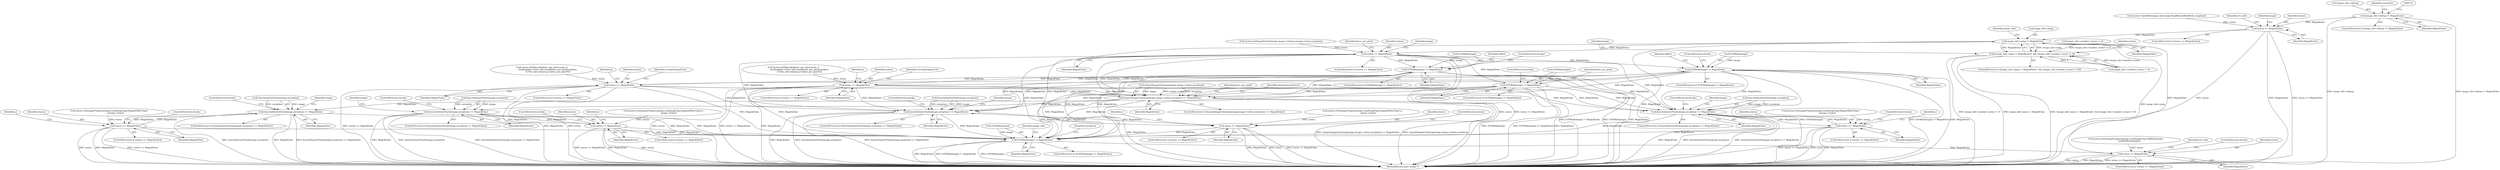 digraph "0_ImageMagick_7afcf9f71043df15508e46f079387bd4689a738d@pointer" {
"1000146" [label="(Call,image_info->debug != MagickFalse)"];
"1000185" [label="(Call,status == MagickFalse)"];
"1000467" [label="(Call,image_info->ping != MagickFalse)"];
"1000466" [label="(Call,(image_info->ping != MagickFalse)  && (image_info->number_scenes != 0))"];
"1000504" [label="(Call,status == MagickFalse)"];
"1000657" [label="(Call,EOFBlob(image) != MagickFalse)"];
"1001498" [label="(Call,SyncAuthenticPixels(image,exception) == MagickFalse)"];
"1001525" [label="(Call,status == MagickFalse)"];
"1001929" [label="(Call,EOFBlob(image) != MagickFalse)"];
"1002010" [label="(Call,status == MagickFalse)"];
"1001641" [label="(Call,SyncAuthenticPixels(image,exception) == MagickFalse)"];
"1001668" [label="(Call,status == MagickFalse)"];
"1001675" [label="(Call,AcquireImageColormap(image,image->colors,exception) == MagickFalse)"];
"1001780" [label="(Call,SyncAuthenticPixels(image,exception) == MagickFalse)"];
"1001807" [label="(Call,status == MagickFalse)"];
"1001888" [label="(Call,SyncAuthenticPixels(image,exception) == MagickFalse)"];
"1001915" [label="(Call,status == MagickFalse)"];
"1001074" [label="(Call,EOFBlob(image) != MagickFalse)"];
"1001121" [label="(Call,status == MagickFalse)"];
"1001225" [label="(Call,EOFBlob(image) != MagickFalse)"];
"1001272" [label="(Call,status == MagickFalse)"];
"1001073" [label="(ControlStructure,if (EOFBlob(image) != MagickFalse))"];
"1000177" [label="(Call,status=OpenBlob(image_info,image,ReadBinaryBlobMode,exception))"];
"1001669" [label="(Identifier,status)"];
"1001932" [label="(Identifier,MagickFalse)"];
"1000660" [label="(Identifier,MagickFalse)"];
"1001243" [label="(Call,status=SGIDecode(bytes_per_pixel,(ssize_t)\n                  (runlength[y+z*iris_info.rows]/bytes_per_pixel),packets,\n                  1L*iris_info.columns,p+bytes_per_pixel*z))"];
"1000147" [label="(Call,image_info->debug)"];
"1001092" [label="(Call,status=SGIDecode(bytes_per_pixel,(ssize_t)\n                  (runlength[y+z*iris_info.rows]/bytes_per_pixel),packets,\n                  1L*iris_info.columns,p+bytes_per_pixel*z))"];
"1001914" [label="(ControlStructure,if (status == MagickFalse))"];
"1001897" [label="(Identifier,image)"];
"1001640" [label="(ControlStructure,if (SyncAuthenticPixels(image,exception) == MagickFalse))"];
"1001128" [label="(Identifier,p)"];
"1001231" [label="(Identifier,offset)"];
"1001645" [label="(Identifier,MagickFalse)"];
"1000199" [label="(Identifier,iris_info)"];
"1001670" [label="(Identifier,MagickFalse)"];
"1000661" [label="(ControlStructure,break;)"];
"1001807" [label="(Call,status == MagickFalse)"];
"1001122" [label="(Identifier,status)"];
"1001172" [label="(Identifier,z)"];
"1000472" [label="(Call,image_info->number_scenes != 0)"];
"1001503" [label="(ControlStructure,break;)"];
"1001684" [label="(Identifier,ResourceLimitError)"];
"1001795" [label="(Call,status=SetImageProgress(image,LoadImageTag,(MagickOffsetType)\n                    y,image->rows))"];
"1001779" [label="(ControlStructure,if (SyncAuthenticPixels(image,exception) == MagickFalse))"];
"1001888" [label="(Call,SyncAuthenticPixels(image,exception) == MagickFalse)"];
"1001887" [label="(ControlStructure,if (SyncAuthenticPixels(image,exception) == MagickFalse))"];
"1001671" [label="(ControlStructure,break;)"];
"1001497" [label="(ControlStructure,if (SyncAuthenticPixels(image,exception) == MagickFalse))"];
"1002012" [label="(Identifier,MagickFalse)"];
"1000146" [label="(Call,image_info->debug != MagickFalse)"];
"1000465" [label="(ControlStructure,if ((image_info->ping != MagickFalse)  && (image_info->number_scenes != 0)))"];
"1001274" [label="(Identifier,MagickFalse)"];
"1000505" [label="(Identifier,status)"];
"1002011" [label="(Identifier,status)"];
"1001125" [label="(Identifier,CorruptImageError)"];
"1000474" [label="(Identifier,image_info)"];
"1001810" [label="(ControlStructure,break;)"];
"1002000" [label="(Call,status=SetImageProgress(image,LoadImagesTag,TellBlob(image),\n          GetBlobSize(image)))"];
"1000509" [label="(Identifier,image)"];
"1000466" [label="(Call,(image_info->ping != MagickFalse)  && (image_info->number_scenes != 0))"];
"1001273" [label="(Identifier,status)"];
"1001668" [label="(Call,status == MagickFalse)"];
"1001930" [label="(Call,EOFBlob(image))"];
"1001077" [label="(Identifier,MagickFalse)"];
"1001928" [label="(ControlStructure,if (EOFBlob(image) != MagickFalse))"];
"1000190" [label="(Identifier,image)"];
"1001806" [label="(ControlStructure,if (status == MagickFalse))"];
"1001526" [label="(Identifier,status)"];
"1000162" [label="(Identifier,exception)"];
"1001507" [label="(Identifier,image)"];
"1001917" [label="(Identifier,MagickFalse)"];
"1001527" [label="(Identifier,MagickFalse)"];
"1001121" [label="(Call,status == MagickFalse)"];
"1001789" [label="(Identifier,image)"];
"1001525" [label="(Call,status == MagickFalse)"];
"1001225" [label="(Call,EOFBlob(image) != MagickFalse)"];
"1000184" [label="(ControlStructure,if (status == MagickFalse))"];
"1001542" [label="(Identifier,y)"];
"1001676" [label="(Call,AcquireImageColormap(image,image->colors,exception))"];
"1001780" [label="(Call,SyncAuthenticPixels(image,exception) == MagickFalse)"];
"1000504" [label="(Call,status == MagickFalse)"];
"1001641" [label="(Call,SyncAuthenticPixels(image,exception) == MagickFalse)"];
"1001228" [label="(Identifier,MagickFalse)"];
"1001646" [label="(ControlStructure,break;)"];
"1001892" [label="(Identifier,MagickFalse)"];
"1001903" [label="(Call,status=SetImageProgress(image,LoadImageTag,(MagickOffsetType) y,\n                image->rows))"];
"1000658" [label="(Call,EOFBlob(image))"];
"1001918" [label="(ControlStructure,break;)"];
"1000493" [label="(Identifier,status)"];
"1001276" [label="(Identifier,CorruptImageError)"];
"1001675" [label="(Call,AcquireImageColormap(image,image->colors,exception) == MagickFalse)"];
"1000480" [label="(Identifier,image)"];
"1002016" [label="(Identifier,iris_info)"];
"1002026" [label="(MethodReturn,static Image *)"];
"1001809" [label="(Identifier,MagickFalse)"];
"1001513" [label="(Call,status=SetImageProgress(image,LoadImageTag,(MagickOffsetType)\n                    y,image->rows))"];
"1001893" [label="(ControlStructure,break;)"];
"1000657" [label="(Call,EOFBlob(image) != MagickFalse)"];
"1000186" [label="(Identifier,status)"];
"1001528" [label="(ControlStructure,break;)"];
"1001915" [label="(Call,status == MagickFalse)"];
"1001080" [label="(Identifier,offset)"];
"1000664" [label="(Identifier,bytes_per_pixel)"];
"1000656" [label="(ControlStructure,if (EOFBlob(image) != MagickFalse))"];
"1001361" [label="(Identifier,y)"];
"1002009" [label="(ControlStructure,if (status == MagickFalse))"];
"1001123" [label="(Identifier,MagickFalse)"];
"1000492" [label="(Call,status=SetImageExtent(image,image->columns,image->rows,exception))"];
"1000511" [label="(Identifier,bytes_per_pixel)"];
"1001916" [label="(Identifier,status)"];
"1000185" [label="(Call,status == MagickFalse)"];
"1001656" [label="(Call,status=SetImageProgress(image,LoadImageTag,(MagickOffsetType) y,\n                  image->rows))"];
"1001667" [label="(ControlStructure,if (status == MagickFalse))"];
"1001943" [label="(Call,image_info->number_scenes != 0)"];
"1001502" [label="(Identifier,MagickFalse)"];
"1001785" [label="(ControlStructure,break;)"];
"1001784" [label="(Identifier,MagickFalse)"];
"1001229" [label="(ControlStructure,break;)"];
"1001889" [label="(Call,SyncAuthenticPixels(image,exception))"];
"1001682" [label="(Identifier,MagickFalse)"];
"1001703" [label="(Identifier,y)"];
"1001078" [label="(ControlStructure,break;)"];
"1001642" [label="(Call,SyncAuthenticPixels(image,exception))"];
"1002013" [label="(ControlStructure,break;)"];
"1001224" [label="(ControlStructure,if (EOFBlob(image) != MagickFalse))"];
"1001272" [label="(Call,status == MagickFalse)"];
"1000145" [label="(ControlStructure,if (image_info->debug != MagickFalse))"];
"1001674" [label="(ControlStructure,if (AcquireImageColormap(image,image->colors,exception) == MagickFalse))"];
"1001226" [label="(Call,EOFBlob(image))"];
"1000187" [label="(Identifier,MagickFalse)"];
"1000471" [label="(Identifier,MagickFalse)"];
"1001075" [label="(Call,EOFBlob(image))"];
"1000468" [label="(Call,image_info->ping)"];
"1001498" [label="(Call,SyncAuthenticPixels(image,exception) == MagickFalse)"];
"1001120" [label="(ControlStructure,if (status == MagickFalse))"];
"1000150" [label="(Identifier,MagickFalse)"];
"1000503" [label="(ControlStructure,if (status == MagickFalse))"];
"1001929" [label="(Call,EOFBlob(image) != MagickFalse)"];
"1000506" [label="(Identifier,MagickFalse)"];
"1001271" [label="(ControlStructure,if (status == MagickFalse))"];
"1001688" [label="(Identifier,bytes_per_pixel)"];
"1001945" [label="(Identifier,image_info)"];
"1001935" [label="(Identifier,exception)"];
"1001074" [label="(Call,EOFBlob(image) != MagickFalse)"];
"1000467" [label="(Call,image_info->ping != MagickFalse)"];
"1002010" [label="(Call,status == MagickFalse)"];
"1001824" [label="(Identifier,y)"];
"1001781" [label="(Call,SyncAuthenticPixels(image,exception))"];
"1001499" [label="(Call,SyncAuthenticPixels(image,exception))"];
"1001650" [label="(Identifier,image)"];
"1001808" [label="(Identifier,status)"];
"1001524" [label="(ControlStructure,if (status == MagickFalse))"];
"1000146" -> "1000145"  [label="AST: "];
"1000146" -> "1000150"  [label="CFG: "];
"1000147" -> "1000146"  [label="AST: "];
"1000150" -> "1000146"  [label="AST: "];
"1000152" -> "1000146"  [label="CFG: "];
"1000162" -> "1000146"  [label="CFG: "];
"1000146" -> "1002026"  [label="DDG: image_info->debug != MagickFalse"];
"1000146" -> "1002026"  [label="DDG: image_info->debug"];
"1000146" -> "1000185"  [label="DDG: MagickFalse"];
"1000185" -> "1000184"  [label="AST: "];
"1000185" -> "1000187"  [label="CFG: "];
"1000186" -> "1000185"  [label="AST: "];
"1000187" -> "1000185"  [label="AST: "];
"1000190" -> "1000185"  [label="CFG: "];
"1000199" -> "1000185"  [label="CFG: "];
"1000185" -> "1002026"  [label="DDG: status"];
"1000185" -> "1002026"  [label="DDG: MagickFalse"];
"1000185" -> "1002026"  [label="DDG: status == MagickFalse"];
"1000177" -> "1000185"  [label="DDG: status"];
"1000185" -> "1000467"  [label="DDG: MagickFalse"];
"1000467" -> "1000466"  [label="AST: "];
"1000467" -> "1000471"  [label="CFG: "];
"1000468" -> "1000467"  [label="AST: "];
"1000471" -> "1000467"  [label="AST: "];
"1000474" -> "1000467"  [label="CFG: "];
"1000466" -> "1000467"  [label="CFG: "];
"1000467" -> "1002026"  [label="DDG: image_info->ping"];
"1000467" -> "1002026"  [label="DDG: MagickFalse"];
"1000467" -> "1000466"  [label="DDG: image_info->ping"];
"1000467" -> "1000466"  [label="DDG: MagickFalse"];
"1002010" -> "1000467"  [label="DDG: MagickFalse"];
"1001929" -> "1000467"  [label="DDG: MagickFalse"];
"1000467" -> "1000504"  [label="DDG: MagickFalse"];
"1000466" -> "1000465"  [label="AST: "];
"1000466" -> "1000472"  [label="CFG: "];
"1000472" -> "1000466"  [label="AST: "];
"1000480" -> "1000466"  [label="CFG: "];
"1000493" -> "1000466"  [label="CFG: "];
"1000466" -> "1002026"  [label="DDG: image_info->number_scenes != 0"];
"1000466" -> "1002026"  [label="DDG: image_info->ping != MagickFalse"];
"1000466" -> "1002026"  [label="DDG: (image_info->ping != MagickFalse)  && (image_info->number_scenes != 0)"];
"1000472" -> "1000466"  [label="DDG: image_info->number_scenes"];
"1000472" -> "1000466"  [label="DDG: 0"];
"1001943" -> "1000466"  [label="DDG: image_info->number_scenes != 0"];
"1000504" -> "1000503"  [label="AST: "];
"1000504" -> "1000506"  [label="CFG: "];
"1000505" -> "1000504"  [label="AST: "];
"1000506" -> "1000504"  [label="AST: "];
"1000509" -> "1000504"  [label="CFG: "];
"1000511" -> "1000504"  [label="CFG: "];
"1000504" -> "1002026"  [label="DDG: MagickFalse"];
"1000504" -> "1002026"  [label="DDG: status"];
"1000504" -> "1002026"  [label="DDG: status == MagickFalse"];
"1000492" -> "1000504"  [label="DDG: status"];
"1000504" -> "1000657"  [label="DDG: MagickFalse"];
"1000504" -> "1001074"  [label="DDG: MagickFalse"];
"1000504" -> "1001225"  [label="DDG: MagickFalse"];
"1000504" -> "1001498"  [label="DDG: MagickFalse"];
"1000504" -> "1001641"  [label="DDG: MagickFalse"];
"1000504" -> "1001675"  [label="DDG: MagickFalse"];
"1000504" -> "1001929"  [label="DDG: MagickFalse"];
"1000657" -> "1000656"  [label="AST: "];
"1000657" -> "1000660"  [label="CFG: "];
"1000658" -> "1000657"  [label="AST: "];
"1000660" -> "1000657"  [label="AST: "];
"1000661" -> "1000657"  [label="CFG: "];
"1000664" -> "1000657"  [label="CFG: "];
"1000657" -> "1002026"  [label="DDG: MagickFalse"];
"1000657" -> "1002026"  [label="DDG: EOFBlob(image)"];
"1000657" -> "1002026"  [label="DDG: EOFBlob(image) != MagickFalse"];
"1000658" -> "1000657"  [label="DDG: image"];
"1000657" -> "1001498"  [label="DDG: MagickFalse"];
"1000657" -> "1001641"  [label="DDG: MagickFalse"];
"1000657" -> "1001675"  [label="DDG: MagickFalse"];
"1000657" -> "1001929"  [label="DDG: MagickFalse"];
"1001498" -> "1001497"  [label="AST: "];
"1001498" -> "1001502"  [label="CFG: "];
"1001499" -> "1001498"  [label="AST: "];
"1001502" -> "1001498"  [label="AST: "];
"1001503" -> "1001498"  [label="CFG: "];
"1001507" -> "1001498"  [label="CFG: "];
"1001498" -> "1002026"  [label="DDG: MagickFalse"];
"1001498" -> "1002026"  [label="DDG: SyncAuthenticPixels(image,exception)"];
"1001498" -> "1002026"  [label="DDG: SyncAuthenticPixels(image,exception) == MagickFalse"];
"1001499" -> "1001498"  [label="DDG: image"];
"1001499" -> "1001498"  [label="DDG: exception"];
"1001121" -> "1001498"  [label="DDG: MagickFalse"];
"1001525" -> "1001498"  [label="DDG: MagickFalse"];
"1001074" -> "1001498"  [label="DDG: MagickFalse"];
"1001225" -> "1001498"  [label="DDG: MagickFalse"];
"1001272" -> "1001498"  [label="DDG: MagickFalse"];
"1001498" -> "1001525"  [label="DDG: MagickFalse"];
"1001498" -> "1001929"  [label="DDG: MagickFalse"];
"1001525" -> "1001524"  [label="AST: "];
"1001525" -> "1001527"  [label="CFG: "];
"1001526" -> "1001525"  [label="AST: "];
"1001527" -> "1001525"  [label="AST: "];
"1001528" -> "1001525"  [label="CFG: "];
"1001361" -> "1001525"  [label="CFG: "];
"1001525" -> "1002026"  [label="DDG: status == MagickFalse"];
"1001525" -> "1002026"  [label="DDG: status"];
"1001525" -> "1002026"  [label="DDG: MagickFalse"];
"1001513" -> "1001525"  [label="DDG: status"];
"1001525" -> "1001929"  [label="DDG: MagickFalse"];
"1001929" -> "1001928"  [label="AST: "];
"1001929" -> "1001932"  [label="CFG: "];
"1001930" -> "1001929"  [label="AST: "];
"1001932" -> "1001929"  [label="AST: "];
"1001935" -> "1001929"  [label="CFG: "];
"1001945" -> "1001929"  [label="CFG: "];
"1001929" -> "1002026"  [label="DDG: EOFBlob(image) != MagickFalse"];
"1001929" -> "1002026"  [label="DDG: EOFBlob(image)"];
"1001929" -> "1002026"  [label="DDG: MagickFalse"];
"1001930" -> "1001929"  [label="DDG: image"];
"1001121" -> "1001929"  [label="DDG: MagickFalse"];
"1001807" -> "1001929"  [label="DDG: MagickFalse"];
"1001074" -> "1001929"  [label="DDG: MagickFalse"];
"1001225" -> "1001929"  [label="DDG: MagickFalse"];
"1001668" -> "1001929"  [label="DDG: MagickFalse"];
"1001915" -> "1001929"  [label="DDG: MagickFalse"];
"1001888" -> "1001929"  [label="DDG: MagickFalse"];
"1001272" -> "1001929"  [label="DDG: MagickFalse"];
"1001780" -> "1001929"  [label="DDG: MagickFalse"];
"1001675" -> "1001929"  [label="DDG: MagickFalse"];
"1001641" -> "1001929"  [label="DDG: MagickFalse"];
"1001929" -> "1002010"  [label="DDG: MagickFalse"];
"1002010" -> "1002009"  [label="AST: "];
"1002010" -> "1002012"  [label="CFG: "];
"1002011" -> "1002010"  [label="AST: "];
"1002012" -> "1002010"  [label="AST: "];
"1002016" -> "1002010"  [label="CFG: "];
"1002013" -> "1002010"  [label="CFG: "];
"1002010" -> "1002026"  [label="DDG: MagickFalse"];
"1002010" -> "1002026"  [label="DDG: status == MagickFalse"];
"1002010" -> "1002026"  [label="DDG: status"];
"1002000" -> "1002010"  [label="DDG: status"];
"1001641" -> "1001640"  [label="AST: "];
"1001641" -> "1001645"  [label="CFG: "];
"1001642" -> "1001641"  [label="AST: "];
"1001645" -> "1001641"  [label="AST: "];
"1001646" -> "1001641"  [label="CFG: "];
"1001650" -> "1001641"  [label="CFG: "];
"1001641" -> "1002026"  [label="DDG: MagickFalse"];
"1001641" -> "1002026"  [label="DDG: SyncAuthenticPixels(image,exception)"];
"1001641" -> "1002026"  [label="DDG: SyncAuthenticPixels(image,exception) == MagickFalse"];
"1001642" -> "1001641"  [label="DDG: image"];
"1001642" -> "1001641"  [label="DDG: exception"];
"1001121" -> "1001641"  [label="DDG: MagickFalse"];
"1001074" -> "1001641"  [label="DDG: MagickFalse"];
"1001225" -> "1001641"  [label="DDG: MagickFalse"];
"1001668" -> "1001641"  [label="DDG: MagickFalse"];
"1001272" -> "1001641"  [label="DDG: MagickFalse"];
"1001641" -> "1001668"  [label="DDG: MagickFalse"];
"1001668" -> "1001667"  [label="AST: "];
"1001668" -> "1001670"  [label="CFG: "];
"1001669" -> "1001668"  [label="AST: "];
"1001670" -> "1001668"  [label="AST: "];
"1001671" -> "1001668"  [label="CFG: "];
"1001542" -> "1001668"  [label="CFG: "];
"1001668" -> "1002026"  [label="DDG: status"];
"1001668" -> "1002026"  [label="DDG: status == MagickFalse"];
"1001668" -> "1002026"  [label="DDG: MagickFalse"];
"1001656" -> "1001668"  [label="DDG: status"];
"1001675" -> "1001674"  [label="AST: "];
"1001675" -> "1001682"  [label="CFG: "];
"1001676" -> "1001675"  [label="AST: "];
"1001682" -> "1001675"  [label="AST: "];
"1001684" -> "1001675"  [label="CFG: "];
"1001688" -> "1001675"  [label="CFG: "];
"1001675" -> "1002026"  [label="DDG: MagickFalse"];
"1001675" -> "1002026"  [label="DDG: AcquireImageColormap(image,image->colors,exception) == MagickFalse"];
"1001675" -> "1002026"  [label="DDG: AcquireImageColormap(image,image->colors,exception)"];
"1001676" -> "1001675"  [label="DDG: image"];
"1001676" -> "1001675"  [label="DDG: image->colors"];
"1001676" -> "1001675"  [label="DDG: exception"];
"1001121" -> "1001675"  [label="DDG: MagickFalse"];
"1001074" -> "1001675"  [label="DDG: MagickFalse"];
"1001225" -> "1001675"  [label="DDG: MagickFalse"];
"1001272" -> "1001675"  [label="DDG: MagickFalse"];
"1001675" -> "1001780"  [label="DDG: MagickFalse"];
"1001675" -> "1001888"  [label="DDG: MagickFalse"];
"1001780" -> "1001779"  [label="AST: "];
"1001780" -> "1001784"  [label="CFG: "];
"1001781" -> "1001780"  [label="AST: "];
"1001784" -> "1001780"  [label="AST: "];
"1001785" -> "1001780"  [label="CFG: "];
"1001789" -> "1001780"  [label="CFG: "];
"1001780" -> "1002026"  [label="DDG: SyncAuthenticPixels(image,exception) == MagickFalse"];
"1001780" -> "1002026"  [label="DDG: SyncAuthenticPixels(image,exception)"];
"1001780" -> "1002026"  [label="DDG: MagickFalse"];
"1001781" -> "1001780"  [label="DDG: image"];
"1001781" -> "1001780"  [label="DDG: exception"];
"1001807" -> "1001780"  [label="DDG: MagickFalse"];
"1001780" -> "1001807"  [label="DDG: MagickFalse"];
"1001807" -> "1001806"  [label="AST: "];
"1001807" -> "1001809"  [label="CFG: "];
"1001808" -> "1001807"  [label="AST: "];
"1001809" -> "1001807"  [label="AST: "];
"1001810" -> "1001807"  [label="CFG: "];
"1001703" -> "1001807"  [label="CFG: "];
"1001807" -> "1002026"  [label="DDG: status"];
"1001807" -> "1002026"  [label="DDG: MagickFalse"];
"1001807" -> "1002026"  [label="DDG: status == MagickFalse"];
"1001795" -> "1001807"  [label="DDG: status"];
"1001888" -> "1001887"  [label="AST: "];
"1001888" -> "1001892"  [label="CFG: "];
"1001889" -> "1001888"  [label="AST: "];
"1001892" -> "1001888"  [label="AST: "];
"1001893" -> "1001888"  [label="CFG: "];
"1001897" -> "1001888"  [label="CFG: "];
"1001888" -> "1002026"  [label="DDG: SyncAuthenticPixels(image,exception)"];
"1001888" -> "1002026"  [label="DDG: SyncAuthenticPixels(image,exception) == MagickFalse"];
"1001888" -> "1002026"  [label="DDG: MagickFalse"];
"1001889" -> "1001888"  [label="DDG: image"];
"1001889" -> "1001888"  [label="DDG: exception"];
"1001915" -> "1001888"  [label="DDG: MagickFalse"];
"1001888" -> "1001915"  [label="DDG: MagickFalse"];
"1001915" -> "1001914"  [label="AST: "];
"1001915" -> "1001917"  [label="CFG: "];
"1001916" -> "1001915"  [label="AST: "];
"1001917" -> "1001915"  [label="AST: "];
"1001918" -> "1001915"  [label="CFG: "];
"1001824" -> "1001915"  [label="CFG: "];
"1001915" -> "1002026"  [label="DDG: status"];
"1001915" -> "1002026"  [label="DDG: status == MagickFalse"];
"1001915" -> "1002026"  [label="DDG: MagickFalse"];
"1001903" -> "1001915"  [label="DDG: status"];
"1001074" -> "1001073"  [label="AST: "];
"1001074" -> "1001077"  [label="CFG: "];
"1001075" -> "1001074"  [label="AST: "];
"1001077" -> "1001074"  [label="AST: "];
"1001078" -> "1001074"  [label="CFG: "];
"1001080" -> "1001074"  [label="CFG: "];
"1001074" -> "1002026"  [label="DDG: EOFBlob(image)"];
"1001074" -> "1002026"  [label="DDG: EOFBlob(image) != MagickFalse"];
"1001074" -> "1002026"  [label="DDG: MagickFalse"];
"1001075" -> "1001074"  [label="DDG: image"];
"1001121" -> "1001074"  [label="DDG: MagickFalse"];
"1001074" -> "1001121"  [label="DDG: MagickFalse"];
"1001121" -> "1001120"  [label="AST: "];
"1001121" -> "1001123"  [label="CFG: "];
"1001122" -> "1001121"  [label="AST: "];
"1001123" -> "1001121"  [label="AST: "];
"1001125" -> "1001121"  [label="CFG: "];
"1001128" -> "1001121"  [label="CFG: "];
"1001121" -> "1002026"  [label="DDG: status == MagickFalse"];
"1001121" -> "1002026"  [label="DDG: MagickFalse"];
"1001121" -> "1002026"  [label="DDG: status"];
"1001092" -> "1001121"  [label="DDG: status"];
"1001225" -> "1001224"  [label="AST: "];
"1001225" -> "1001228"  [label="CFG: "];
"1001226" -> "1001225"  [label="AST: "];
"1001228" -> "1001225"  [label="AST: "];
"1001229" -> "1001225"  [label="CFG: "];
"1001231" -> "1001225"  [label="CFG: "];
"1001225" -> "1002026"  [label="DDG: MagickFalse"];
"1001225" -> "1002026"  [label="DDG: EOFBlob(image) != MagickFalse"];
"1001225" -> "1002026"  [label="DDG: EOFBlob(image)"];
"1001226" -> "1001225"  [label="DDG: image"];
"1001272" -> "1001225"  [label="DDG: MagickFalse"];
"1001225" -> "1001272"  [label="DDG: MagickFalse"];
"1001272" -> "1001271"  [label="AST: "];
"1001272" -> "1001274"  [label="CFG: "];
"1001273" -> "1001272"  [label="AST: "];
"1001274" -> "1001272"  [label="AST: "];
"1001276" -> "1001272"  [label="CFG: "];
"1001172" -> "1001272"  [label="CFG: "];
"1001272" -> "1002026"  [label="DDG: status"];
"1001272" -> "1002026"  [label="DDG: status == MagickFalse"];
"1001272" -> "1002026"  [label="DDG: MagickFalse"];
"1001243" -> "1001272"  [label="DDG: status"];
}
